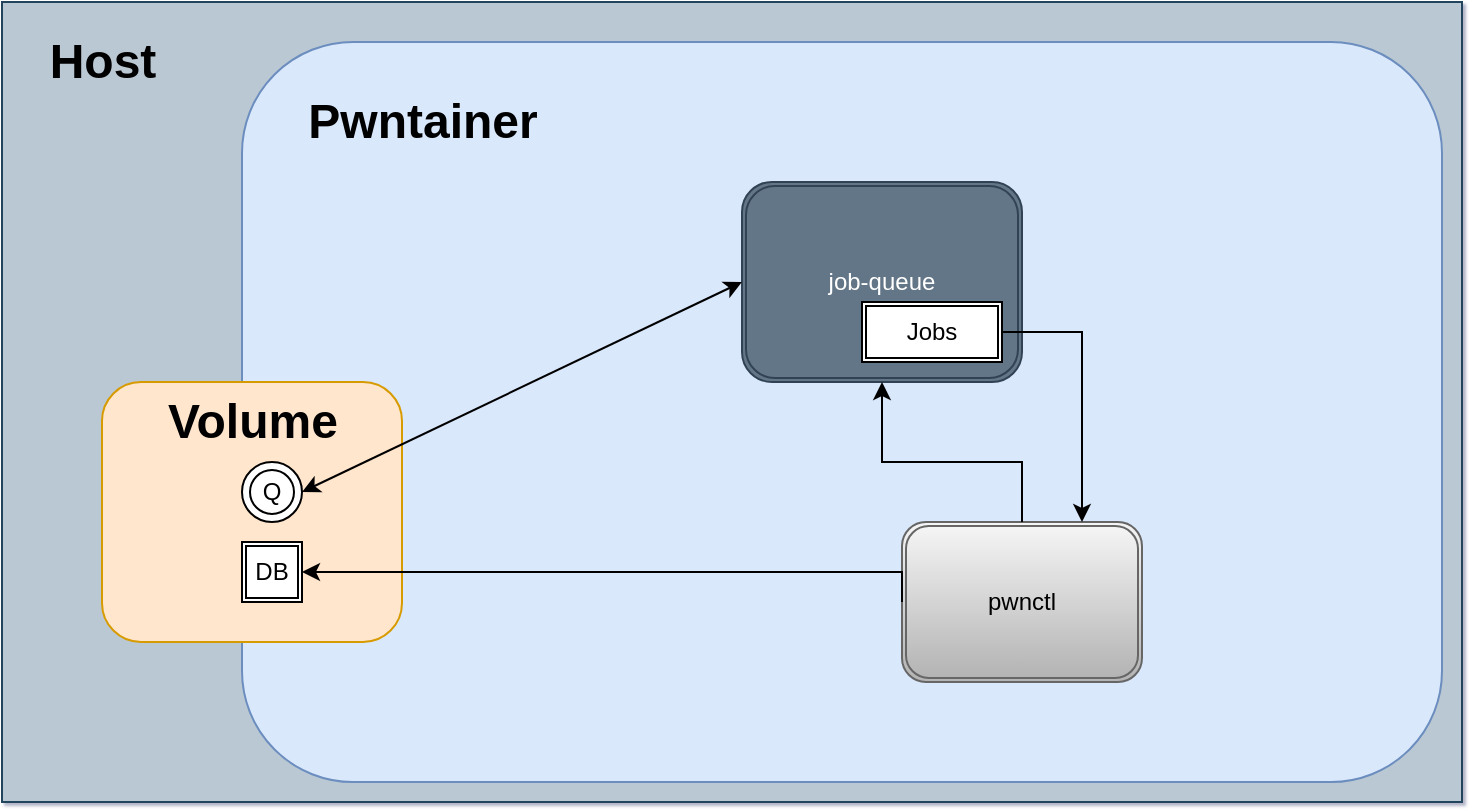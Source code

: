 <mxfile version="20.3.0" type="device"><diagram id="zHwtzDV02m1jvPpP5u-3" name="Page-1"><mxGraphModel dx="1422" dy="738" grid="1" gridSize="10" guides="1" tooltips="1" connect="1" arrows="1" fold="1" page="0" pageScale="1" pageWidth="850" pageHeight="1100" math="0" shadow="1"><root><mxCell id="0"/><mxCell id="1" parent="0"/><mxCell id="nBw5c-MB051hS214DzfN-3" value="" style="rounded=0;whiteSpace=wrap;html=1;fillColor=#bac8d3;strokeColor=#23445d;" parent="1" vertex="1"><mxGeometry x="260" y="250" width="730" height="400" as="geometry"/></mxCell><mxCell id="nBw5c-MB051hS214DzfN-4" value="" style="rounded=1;whiteSpace=wrap;html=1;fillColor=#dae8fc;strokeColor=#6c8ebf;" parent="1" vertex="1"><mxGeometry x="380" y="270" width="600" height="370" as="geometry"/></mxCell><mxCell id="nBw5c-MB051hS214DzfN-5" value="" style="rounded=1;whiteSpace=wrap;html=1;fillColor=#ffe6cc;strokeColor=#d79b00;" parent="1" vertex="1"><mxGeometry x="310" y="440" width="150" height="130" as="geometry"/></mxCell><mxCell id="nBw5c-MB051hS214DzfN-6" value="Pwntainer" style="text;strokeColor=none;fillColor=none;html=1;fontSize=24;fontStyle=1;verticalAlign=middle;align=center;" parent="1" vertex="1"><mxGeometry x="420" y="290" width="100" height="40" as="geometry"/></mxCell><mxCell id="nBw5c-MB051hS214DzfN-7" value="Volume" style="text;strokeColor=none;fillColor=none;html=1;fontSize=24;fontStyle=1;verticalAlign=middle;align=center;" parent="1" vertex="1"><mxGeometry x="335" y="440" width="100" height="40" as="geometry"/></mxCell><mxCell id="nBw5c-MB051hS214DzfN-8" value="Host" style="text;strokeColor=none;fillColor=none;html=1;fontSize=24;fontStyle=1;verticalAlign=middle;align=center;" parent="1" vertex="1"><mxGeometry x="260" y="260" width="100" height="40" as="geometry"/></mxCell><mxCell id="nBw5c-MB051hS214DzfN-15" value="pwnctl" style="shape=ext;double=1;rounded=1;whiteSpace=wrap;html=1;fillColor=#f5f5f5;gradientColor=#b3b3b3;strokeColor=#666666;" parent="1" vertex="1"><mxGeometry x="710" y="510" width="120" height="80" as="geometry"/></mxCell><mxCell id="nBw5c-MB051hS214DzfN-20" value="job-queue" style="shape=ext;double=1;rounded=1;whiteSpace=wrap;html=1;fillColor=#647687;fontColor=#ffffff;strokeColor=#314354;" parent="1" vertex="1"><mxGeometry x="630" y="340" width="140" height="100" as="geometry"/></mxCell><mxCell id="nBw5c-MB051hS214DzfN-23" value="Q" style="ellipse;shape=doubleEllipse;whiteSpace=wrap;html=1;aspect=fixed;" parent="1" vertex="1"><mxGeometry x="380" y="480" width="30" height="30" as="geometry"/></mxCell><mxCell id="nBw5c-MB051hS214DzfN-26" value="" style="edgeStyle=segmentEdgeStyle;endArrow=classic;html=1;rounded=0;entryX=0.5;entryY=1;entryDx=0;entryDy=0;exitX=0.5;exitY=0;exitDx=0;exitDy=0;" parent="1" source="nBw5c-MB051hS214DzfN-15" target="nBw5c-MB051hS214DzfN-20" edge="1"><mxGeometry width="50" height="50" relative="1" as="geometry"><mxPoint x="400" y="370" as="sourcePoint"/><mxPoint x="450" y="320" as="targetPoint"/><Array as="points"><mxPoint x="770" y="480"/><mxPoint x="700" y="480"/></Array></mxGeometry></mxCell><mxCell id="nBw5c-MB051hS214DzfN-29" value="DB" style="shape=ext;double=1;whiteSpace=wrap;html=1;aspect=fixed;" parent="1" vertex="1"><mxGeometry x="380" y="520" width="30" height="30" as="geometry"/></mxCell><mxCell id="nBw5c-MB051hS214DzfN-31" value="" style="edgeStyle=elbowEdgeStyle;elbow=vertical;endArrow=classic;html=1;rounded=0;exitX=0;exitY=0.5;exitDx=0;exitDy=0;" parent="1" source="nBw5c-MB051hS214DzfN-15" edge="1"><mxGeometry width="50" height="50" relative="1" as="geometry"><mxPoint x="400" y="370" as="sourcePoint"/><mxPoint x="410" y="535" as="targetPoint"/><Array as="points"><mxPoint x="560" y="535"/></Array></mxGeometry></mxCell><mxCell id="nBw5c-MB051hS214DzfN-35" value="Jobs" style="shape=ext;double=1;rounded=0;whiteSpace=wrap;html=1;" parent="1" vertex="1"><mxGeometry x="690" y="400" width="70" height="30" as="geometry"/></mxCell><mxCell id="nBw5c-MB051hS214DzfN-37" value="" style="edgeStyle=elbowEdgeStyle;elbow=horizontal;endArrow=classic;html=1;rounded=0;exitX=1;exitY=0.5;exitDx=0;exitDy=0;entryX=0.75;entryY=0;entryDx=0;entryDy=0;" parent="1" source="nBw5c-MB051hS214DzfN-35" target="nBw5c-MB051hS214DzfN-15" edge="1"><mxGeometry width="50" height="50" relative="1" as="geometry"><mxPoint x="400" y="420" as="sourcePoint"/><mxPoint x="450" y="370" as="targetPoint"/><Array as="points"><mxPoint x="800" y="460"/></Array></mxGeometry></mxCell><mxCell id="zIRCziyg6mPOtfyqX3wB-3" value="" style="endArrow=classic;startArrow=classic;html=1;rounded=0;exitX=1;exitY=0.5;exitDx=0;exitDy=0;entryX=0;entryY=0.5;entryDx=0;entryDy=0;" edge="1" parent="1" source="nBw5c-MB051hS214DzfN-23" target="nBw5c-MB051hS214DzfN-20"><mxGeometry width="50" height="50" relative="1" as="geometry"><mxPoint x="550" y="390" as="sourcePoint"/><mxPoint x="600" y="340" as="targetPoint"/></mxGeometry></mxCell></root></mxGraphModel></diagram></mxfile>